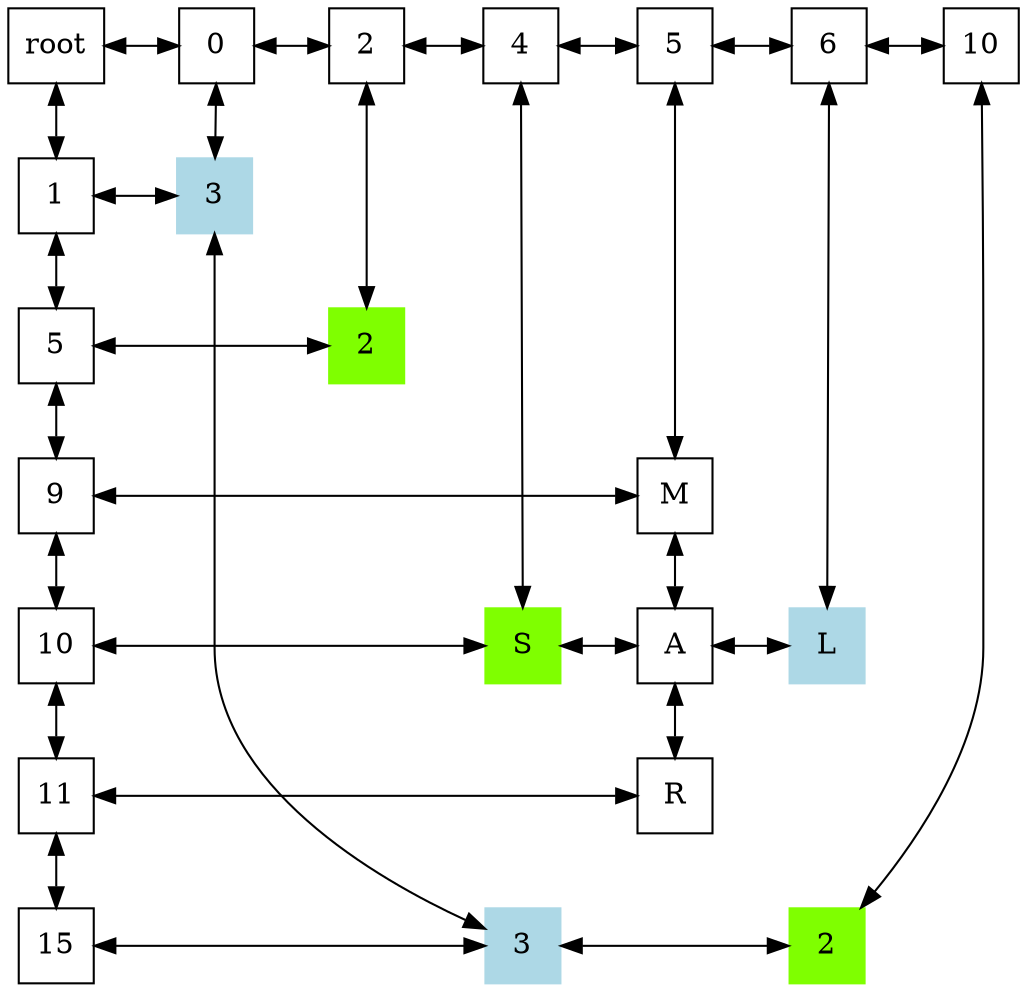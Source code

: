 digraph { 
 rankdir = TB; 
 node [shape=rectangle, height=0.5, width=0.5]; 
 graph[ nodesep = 0.5];
CH0[label="0"];
CH2[label="2"];
CH4[label="4"];
CH5[label="5"];
CH6[label="6"];
CH10[label="10"];

CV1 [label="1"];
CV5 [label="5"];
CV9 [label="9"];
CV10 [label="10"];
CV11 [label="11"];
CV15 [label="15"];

nodo001[label="3" style=filled color=lightblue];
nodo0015[label="3" style=filled color=lightblue];
nodo205[label="2" style=filled color=chartreuse];
nodo4010[label="S" style=filled color=chartreuse];
nodo509[label="M"];
nodo5010[label="A"];
nodo5011[label="R"];
nodo6010[label="L" style=filled color=lightblue];
nodo10015[label="2" style=filled color=chartreuse];

root -> CH0[ dir=both];
CH0 -> CH2[ dir=both];
CH2 -> CH4[ dir=both];
CH4 -> CH5[ dir=both];
CH5 -> CH6[ dir=both];
CH6 -> CH10[ dir=both];
root -> CV1[ dir=both];
CV1 -> CV5 [ dir=both];
CV5 -> CV9 [ dir=both];
CV9 -> CV10 [ dir=both];
CV10 -> CV11 [ dir=both];
CV11 -> CV15 [ dir=both];

CH0 -> nodo001 [ dir=both];
nodo001 -> nodo0015 [ dir=both];
CH2 -> nodo205 [ dir=both];
CH4 -> nodo4010 [ dir=both];
CH5 -> nodo509 [ dir=both];
nodo509 -> nodo5010 [ dir=both];
nodo5010 -> nodo5011 [ dir=both];
CH6 -> nodo6010 [ dir=both];
CH10 -> nodo10015 [ dir=both];

CV1 -> nodo001 [constraint=false, dir=both];
CV5 -> nodo205 [constraint=false, dir=both];
CV9 -> nodo509 [constraint=false, dir=both];
CV10 -> nodo4010 [constraint=false, dir=both];
nodo4010 -> nodo5010 [ dir=both];
nodo5010 -> nodo6010 [ dir=both];
CV11 -> nodo5011 [constraint=false, dir=both];
CV15 -> nodo0015 [constraint=false, dir=both];
nodo0015 -> nodo10015 [ dir=both];

{ rank=same;root;CH0 ;CH2 ;CH4 ;CH5 ;CH6 ;CH10 ;}
{rank= same;CV1;nodo001;}
{rank= same;CV5;nodo205;}
{rank= same;CV9;nodo509;}
{rank= same;CV10;nodo4010;nodo5010;nodo6010;}
{rank= same;CV11;nodo5011;}
{rank= same;CV15;nodo0015;nodo10015;}
}